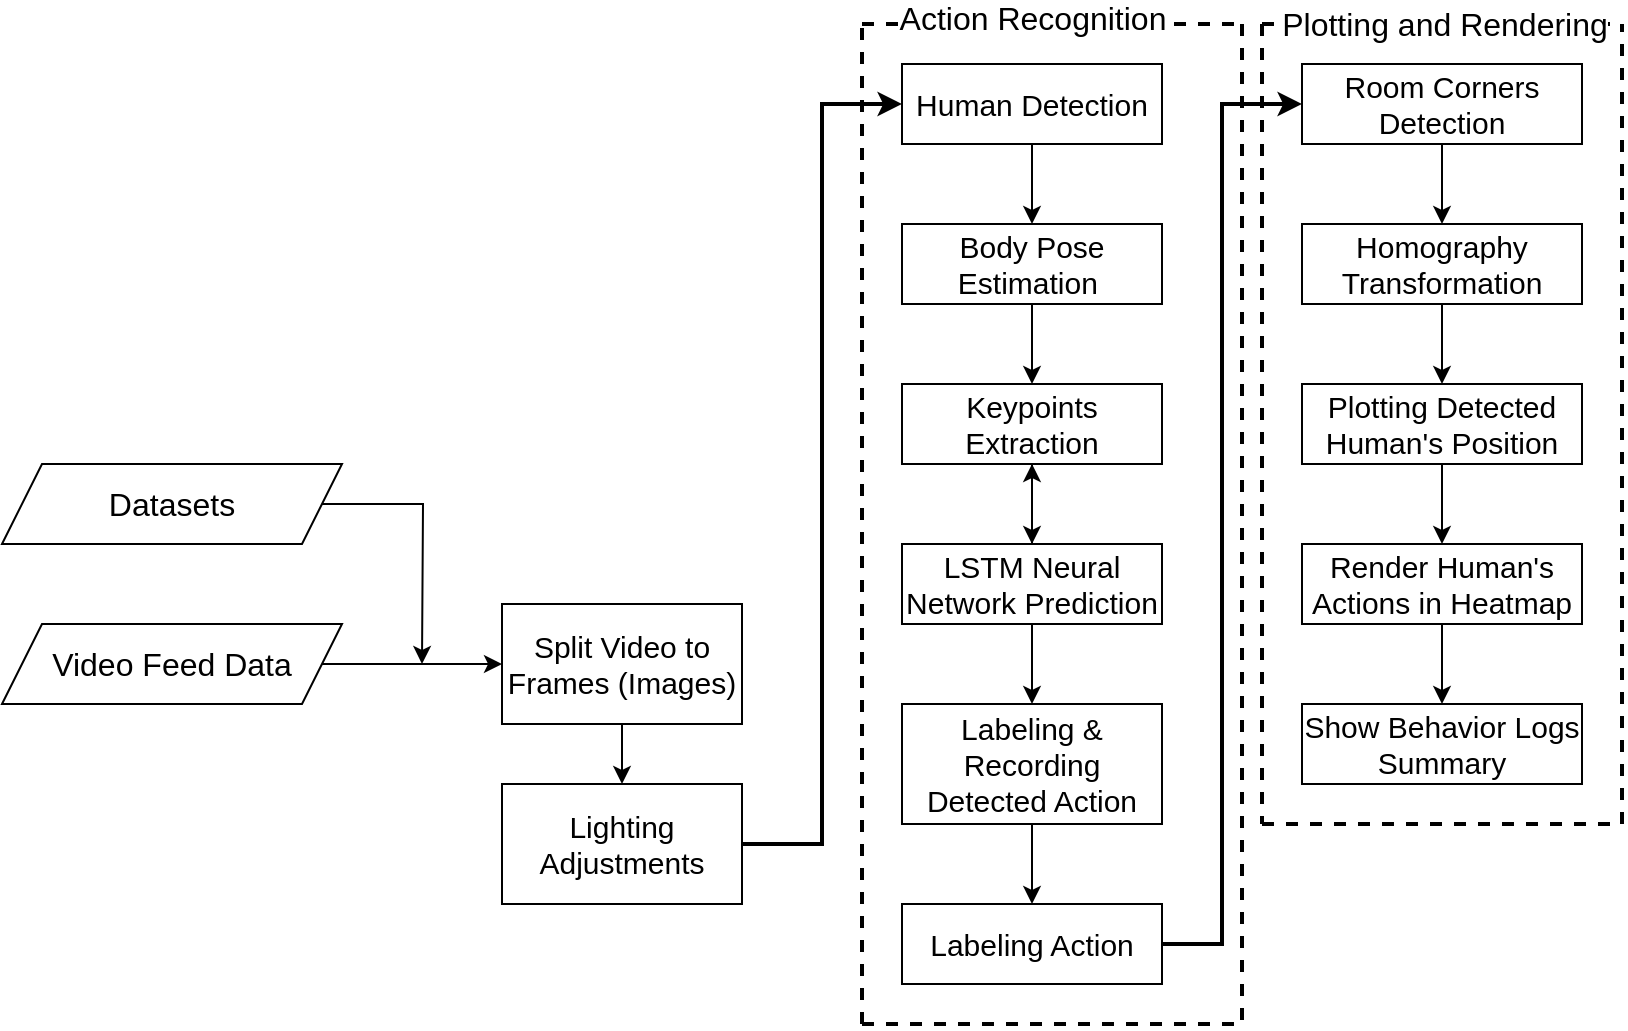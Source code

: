 <mxfile version="24.7.7">
  <diagram name="Page-1" id="58x8Gxeg1KIfvae1h1Dp">
    <mxGraphModel dx="872" dy="471" grid="1" gridSize="10" guides="1" tooltips="1" connect="1" arrows="1" fold="1" page="1" pageScale="1" pageWidth="850" pageHeight="1100" math="0" shadow="0">
      <root>
        <mxCell id="0" />
        <mxCell id="1" parent="0" />
        <mxCell id="gbVLtDvicnHhmW-uhIv--3" value="" style="edgeStyle=orthogonalEdgeStyle;rounded=0;orthogonalLoop=1;jettySize=auto;html=1;" parent="1" source="gbVLtDvicnHhmW-uhIv--1" edge="1">
          <mxGeometry relative="1" as="geometry">
            <mxPoint x="240" y="460" as="targetPoint" />
          </mxGeometry>
        </mxCell>
        <mxCell id="gbVLtDvicnHhmW-uhIv--1" value="Datasets" style="shape=parallelogram;perimeter=parallelogramPerimeter;whiteSpace=wrap;html=1;fixedSize=1;fontSize=16;" parent="1" vertex="1">
          <mxGeometry x="30" y="360" width="170" height="40" as="geometry" />
        </mxCell>
        <mxCell id="gbVLtDvicnHhmW-uhIv--6" value="" style="edgeStyle=orthogonalEdgeStyle;rounded=0;orthogonalLoop=1;jettySize=auto;html=1;" parent="1" source="gbVLtDvicnHhmW-uhIv--4" edge="1">
          <mxGeometry relative="1" as="geometry">
            <mxPoint x="280" y="460" as="targetPoint" />
          </mxGeometry>
        </mxCell>
        <mxCell id="gbVLtDvicnHhmW-uhIv--4" value="Video Feed Data" style="shape=parallelogram;perimeter=parallelogramPerimeter;whiteSpace=wrap;html=1;fixedSize=1;fontSize=16;" parent="1" vertex="1">
          <mxGeometry x="30" y="440" width="170" height="40" as="geometry" />
        </mxCell>
        <mxCell id="gbVLtDvicnHhmW-uhIv--9" value="" style="edgeStyle=orthogonalEdgeStyle;rounded=0;orthogonalLoop=1;jettySize=auto;html=1;" parent="1" source="gbVLtDvicnHhmW-uhIv--7" target="gbVLtDvicnHhmW-uhIv--8" edge="1">
          <mxGeometry relative="1" as="geometry" />
        </mxCell>
        <mxCell id="gbVLtDvicnHhmW-uhIv--7" value="Split Video to Frames (Images)" style="rounded=0;whiteSpace=wrap;html=1;fontSize=15;" parent="1" vertex="1">
          <mxGeometry x="280" y="430" width="120" height="60" as="geometry" />
        </mxCell>
        <mxCell id="gbVLtDvicnHhmW-uhIv--11" value="" style="edgeStyle=orthogonalEdgeStyle;rounded=0;orthogonalLoop=1;jettySize=auto;html=1;entryX=0;entryY=0.5;entryDx=0;entryDy=0;strokeWidth=2;" parent="1" source="gbVLtDvicnHhmW-uhIv--8" target="gbVLtDvicnHhmW-uhIv--10" edge="1">
          <mxGeometry relative="1" as="geometry">
            <Array as="points">
              <mxPoint x="440" y="550" />
              <mxPoint x="440" y="180" />
            </Array>
          </mxGeometry>
        </mxCell>
        <mxCell id="gbVLtDvicnHhmW-uhIv--8" value="Lighting Adjustments" style="rounded=0;whiteSpace=wrap;html=1;fontSize=15;" parent="1" vertex="1">
          <mxGeometry x="280" y="520" width="120" height="60" as="geometry" />
        </mxCell>
        <mxCell id="gbVLtDvicnHhmW-uhIv--14" value="" style="edgeStyle=orthogonalEdgeStyle;rounded=0;orthogonalLoop=1;jettySize=auto;html=1;" parent="1" source="gbVLtDvicnHhmW-uhIv--10" target="gbVLtDvicnHhmW-uhIv--13" edge="1">
          <mxGeometry relative="1" as="geometry" />
        </mxCell>
        <mxCell id="gbVLtDvicnHhmW-uhIv--10" value="Human Detection" style="whiteSpace=wrap;html=1;fontSize=15;rounded=0;" parent="1" vertex="1">
          <mxGeometry x="480" y="160" width="130" height="40" as="geometry" />
        </mxCell>
        <mxCell id="gbVLtDvicnHhmW-uhIv--16" value="" style="edgeStyle=orthogonalEdgeStyle;rounded=0;orthogonalLoop=1;jettySize=auto;html=1;" parent="1" source="gbVLtDvicnHhmW-uhIv--13" target="gbVLtDvicnHhmW-uhIv--15" edge="1">
          <mxGeometry relative="1" as="geometry" />
        </mxCell>
        <mxCell id="gbVLtDvicnHhmW-uhIv--13" value="Body Pose Estimation&amp;nbsp;" style="whiteSpace=wrap;html=1;fontSize=15;rounded=0;" parent="1" vertex="1">
          <mxGeometry x="480" y="240" width="130" height="40" as="geometry" />
        </mxCell>
        <mxCell id="gbVLtDvicnHhmW-uhIv--18" value="" style="edgeStyle=orthogonalEdgeStyle;rounded=0;orthogonalLoop=1;jettySize=auto;html=1;" parent="1" source="gbVLtDvicnHhmW-uhIv--15" target="gbVLtDvicnHhmW-uhIv--17" edge="1">
          <mxGeometry relative="1" as="geometry" />
        </mxCell>
        <mxCell id="gbVLtDvicnHhmW-uhIv--15" value="Keypoints Extraction" style="whiteSpace=wrap;html=1;fontSize=15;rounded=0;" parent="1" vertex="1">
          <mxGeometry x="480" y="320" width="130" height="40" as="geometry" />
        </mxCell>
        <mxCell id="gbVLtDvicnHhmW-uhIv--20" value="" style="edgeStyle=orthogonalEdgeStyle;rounded=0;orthogonalLoop=1;jettySize=auto;html=1;" parent="1" source="gbVLtDvicnHhmW-uhIv--17" target="gbVLtDvicnHhmW-uhIv--19" edge="1">
          <mxGeometry relative="1" as="geometry" />
        </mxCell>
        <mxCell id="LcjYyXEwYpek-F1upvGf-4" value="" style="edgeStyle=orthogonalEdgeStyle;rounded=0;orthogonalLoop=1;jettySize=auto;html=1;" parent="1" source="gbVLtDvicnHhmW-uhIv--17" target="gbVLtDvicnHhmW-uhIv--15" edge="1">
          <mxGeometry relative="1" as="geometry" />
        </mxCell>
        <mxCell id="gbVLtDvicnHhmW-uhIv--17" value="LSTM Neural Network Prediction" style="whiteSpace=wrap;html=1;fontSize=15;rounded=0;" parent="1" vertex="1">
          <mxGeometry x="480" y="400" width="130" height="40" as="geometry" />
        </mxCell>
        <mxCell id="gbVLtDvicnHhmW-uhIv--22" value="" style="edgeStyle=orthogonalEdgeStyle;rounded=0;orthogonalLoop=1;jettySize=auto;html=1;" parent="1" source="gbVLtDvicnHhmW-uhIv--19" target="gbVLtDvicnHhmW-uhIv--21" edge="1">
          <mxGeometry relative="1" as="geometry" />
        </mxCell>
        <mxCell id="gbVLtDvicnHhmW-uhIv--19" value="Labeling &amp;amp; Recording Detected Action" style="whiteSpace=wrap;html=1;fontSize=15;rounded=0;" parent="1" vertex="1">
          <mxGeometry x="480" y="480" width="130" height="60" as="geometry" />
        </mxCell>
        <mxCell id="gbVLtDvicnHhmW-uhIv--24" value="" style="edgeStyle=orthogonalEdgeStyle;rounded=0;orthogonalLoop=1;jettySize=auto;html=1;strokeWidth=2;" parent="1" source="gbVLtDvicnHhmW-uhIv--21" target="gbVLtDvicnHhmW-uhIv--23" edge="1">
          <mxGeometry relative="1" as="geometry">
            <Array as="points">
              <mxPoint x="640" y="600" />
              <mxPoint x="640" y="180" />
            </Array>
          </mxGeometry>
        </mxCell>
        <mxCell id="gbVLtDvicnHhmW-uhIv--21" value="Labeling Action" style="whiteSpace=wrap;html=1;fontSize=15;rounded=0;" parent="1" vertex="1">
          <mxGeometry x="480" y="580" width="130" height="40" as="geometry" />
        </mxCell>
        <mxCell id="gbVLtDvicnHhmW-uhIv--26" value="" style="edgeStyle=orthogonalEdgeStyle;rounded=0;orthogonalLoop=1;jettySize=auto;html=1;" parent="1" source="gbVLtDvicnHhmW-uhIv--23" target="gbVLtDvicnHhmW-uhIv--25" edge="1">
          <mxGeometry relative="1" as="geometry" />
        </mxCell>
        <mxCell id="gbVLtDvicnHhmW-uhIv--23" value="Room Corners Detection" style="whiteSpace=wrap;html=1;fontSize=15;rounded=0;" parent="1" vertex="1">
          <mxGeometry x="680" y="160" width="140" height="40" as="geometry" />
        </mxCell>
        <mxCell id="gbVLtDvicnHhmW-uhIv--28" value="" style="edgeStyle=orthogonalEdgeStyle;rounded=0;orthogonalLoop=1;jettySize=auto;html=1;" parent="1" source="gbVLtDvicnHhmW-uhIv--25" target="gbVLtDvicnHhmW-uhIv--27" edge="1">
          <mxGeometry relative="1" as="geometry" />
        </mxCell>
        <mxCell id="gbVLtDvicnHhmW-uhIv--25" value="Homography Transformation" style="whiteSpace=wrap;html=1;fontSize=15;rounded=0;" parent="1" vertex="1">
          <mxGeometry x="680" y="240" width="140" height="40" as="geometry" />
        </mxCell>
        <mxCell id="gbVLtDvicnHhmW-uhIv--30" value="" style="edgeStyle=orthogonalEdgeStyle;rounded=0;orthogonalLoop=1;jettySize=auto;html=1;" parent="1" source="gbVLtDvicnHhmW-uhIv--27" target="gbVLtDvicnHhmW-uhIv--29" edge="1">
          <mxGeometry relative="1" as="geometry" />
        </mxCell>
        <mxCell id="gbVLtDvicnHhmW-uhIv--27" value="Plotting Detected Human&#39;s Position" style="whiteSpace=wrap;html=1;fontSize=15;rounded=0;" parent="1" vertex="1">
          <mxGeometry x="680" y="320" width="140" height="40" as="geometry" />
        </mxCell>
        <mxCell id="IMpao4ZFKMFtUqUe_qhF-2" value="" style="edgeStyle=orthogonalEdgeStyle;rounded=0;orthogonalLoop=1;jettySize=auto;html=1;" edge="1" parent="1" source="gbVLtDvicnHhmW-uhIv--29" target="IMpao4ZFKMFtUqUe_qhF-1">
          <mxGeometry relative="1" as="geometry" />
        </mxCell>
        <mxCell id="gbVLtDvicnHhmW-uhIv--29" value="Render Human&#39;s Actions in Heatmap" style="whiteSpace=wrap;html=1;fontSize=15;rounded=0;" parent="1" vertex="1">
          <mxGeometry x="680" y="400" width="140" height="40" as="geometry" />
        </mxCell>
        <mxCell id="LcjYyXEwYpek-F1upvGf-3" value="" style="endArrow=none;dashed=1;html=1;rounded=0;strokeWidth=2;" parent="1" edge="1">
          <mxGeometry width="50" height="50" relative="1" as="geometry">
            <mxPoint x="460" y="640" as="sourcePoint" />
            <mxPoint x="460" y="140" as="targetPoint" />
          </mxGeometry>
        </mxCell>
        <mxCell id="LcjYyXEwYpek-F1upvGf-5" value="" style="endArrow=none;dashed=1;html=1;rounded=0;strokeWidth=2;" parent="1" edge="1">
          <mxGeometry width="50" height="50" relative="1" as="geometry">
            <mxPoint x="460" y="640" as="sourcePoint" />
            <mxPoint x="650" y="640" as="targetPoint" />
          </mxGeometry>
        </mxCell>
        <mxCell id="LcjYyXEwYpek-F1upvGf-6" value="" style="endArrow=none;dashed=1;html=1;rounded=0;strokeWidth=2;" parent="1" edge="1">
          <mxGeometry width="50" height="50" relative="1" as="geometry">
            <mxPoint x="650" y="140" as="sourcePoint" />
            <mxPoint x="650" y="640" as="targetPoint" />
          </mxGeometry>
        </mxCell>
        <mxCell id="LcjYyXEwYpek-F1upvGf-7" value="" style="endArrow=none;dashed=1;html=1;rounded=0;strokeWidth=2;" parent="1" edge="1">
          <mxGeometry width="50" height="50" relative="1" as="geometry">
            <mxPoint x="460" y="140" as="sourcePoint" />
            <mxPoint x="650" y="140" as="targetPoint" />
          </mxGeometry>
        </mxCell>
        <mxCell id="LcjYyXEwYpek-F1upvGf-12" value="Action Recognition" style="edgeLabel;html=1;align=center;verticalAlign=middle;resizable=0;points=[];fontSize=16;" parent="LcjYyXEwYpek-F1upvGf-7" vertex="1" connectable="0">
          <mxGeometry x="-0.097" y="3" relative="1" as="geometry">
            <mxPoint x="-1" as="offset" />
          </mxGeometry>
        </mxCell>
        <mxCell id="LcjYyXEwYpek-F1upvGf-8" value="" style="endArrow=none;dashed=1;html=1;rounded=0;strokeWidth=2;" parent="1" edge="1">
          <mxGeometry width="50" height="50" relative="1" as="geometry">
            <mxPoint x="660" y="140" as="sourcePoint" />
            <mxPoint x="840" y="140" as="targetPoint" />
          </mxGeometry>
        </mxCell>
        <mxCell id="LcjYyXEwYpek-F1upvGf-13" value="Plotting and Rendering" style="edgeLabel;html=1;align=center;verticalAlign=middle;resizable=0;points=[];fontSize=16;" parent="LcjYyXEwYpek-F1upvGf-8" vertex="1" connectable="0">
          <mxGeometry x="0.005" relative="1" as="geometry">
            <mxPoint as="offset" />
          </mxGeometry>
        </mxCell>
        <mxCell id="LcjYyXEwYpek-F1upvGf-9" value="" style="endArrow=none;dashed=1;html=1;rounded=0;strokeWidth=2;" parent="1" edge="1">
          <mxGeometry width="50" height="50" relative="1" as="geometry">
            <mxPoint x="660" y="140" as="sourcePoint" />
            <mxPoint x="660" y="540" as="targetPoint" />
          </mxGeometry>
        </mxCell>
        <mxCell id="LcjYyXEwYpek-F1upvGf-10" value="" style="endArrow=none;dashed=1;html=1;rounded=0;strokeWidth=2;" parent="1" edge="1">
          <mxGeometry width="50" height="50" relative="1" as="geometry">
            <mxPoint x="660" y="540" as="sourcePoint" />
            <mxPoint x="840" y="540" as="targetPoint" />
          </mxGeometry>
        </mxCell>
        <mxCell id="LcjYyXEwYpek-F1upvGf-11" value="" style="endArrow=none;dashed=1;html=1;rounded=0;strokeWidth=2;" parent="1" edge="1">
          <mxGeometry width="50" height="50" relative="1" as="geometry">
            <mxPoint x="840" y="540" as="sourcePoint" />
            <mxPoint x="840" y="140" as="targetPoint" />
          </mxGeometry>
        </mxCell>
        <mxCell id="IMpao4ZFKMFtUqUe_qhF-1" value="Show Behavior Logs Summary" style="whiteSpace=wrap;html=1;fontSize=15;rounded=0;" vertex="1" parent="1">
          <mxGeometry x="680" y="480" width="140" height="40" as="geometry" />
        </mxCell>
      </root>
    </mxGraphModel>
  </diagram>
</mxfile>

